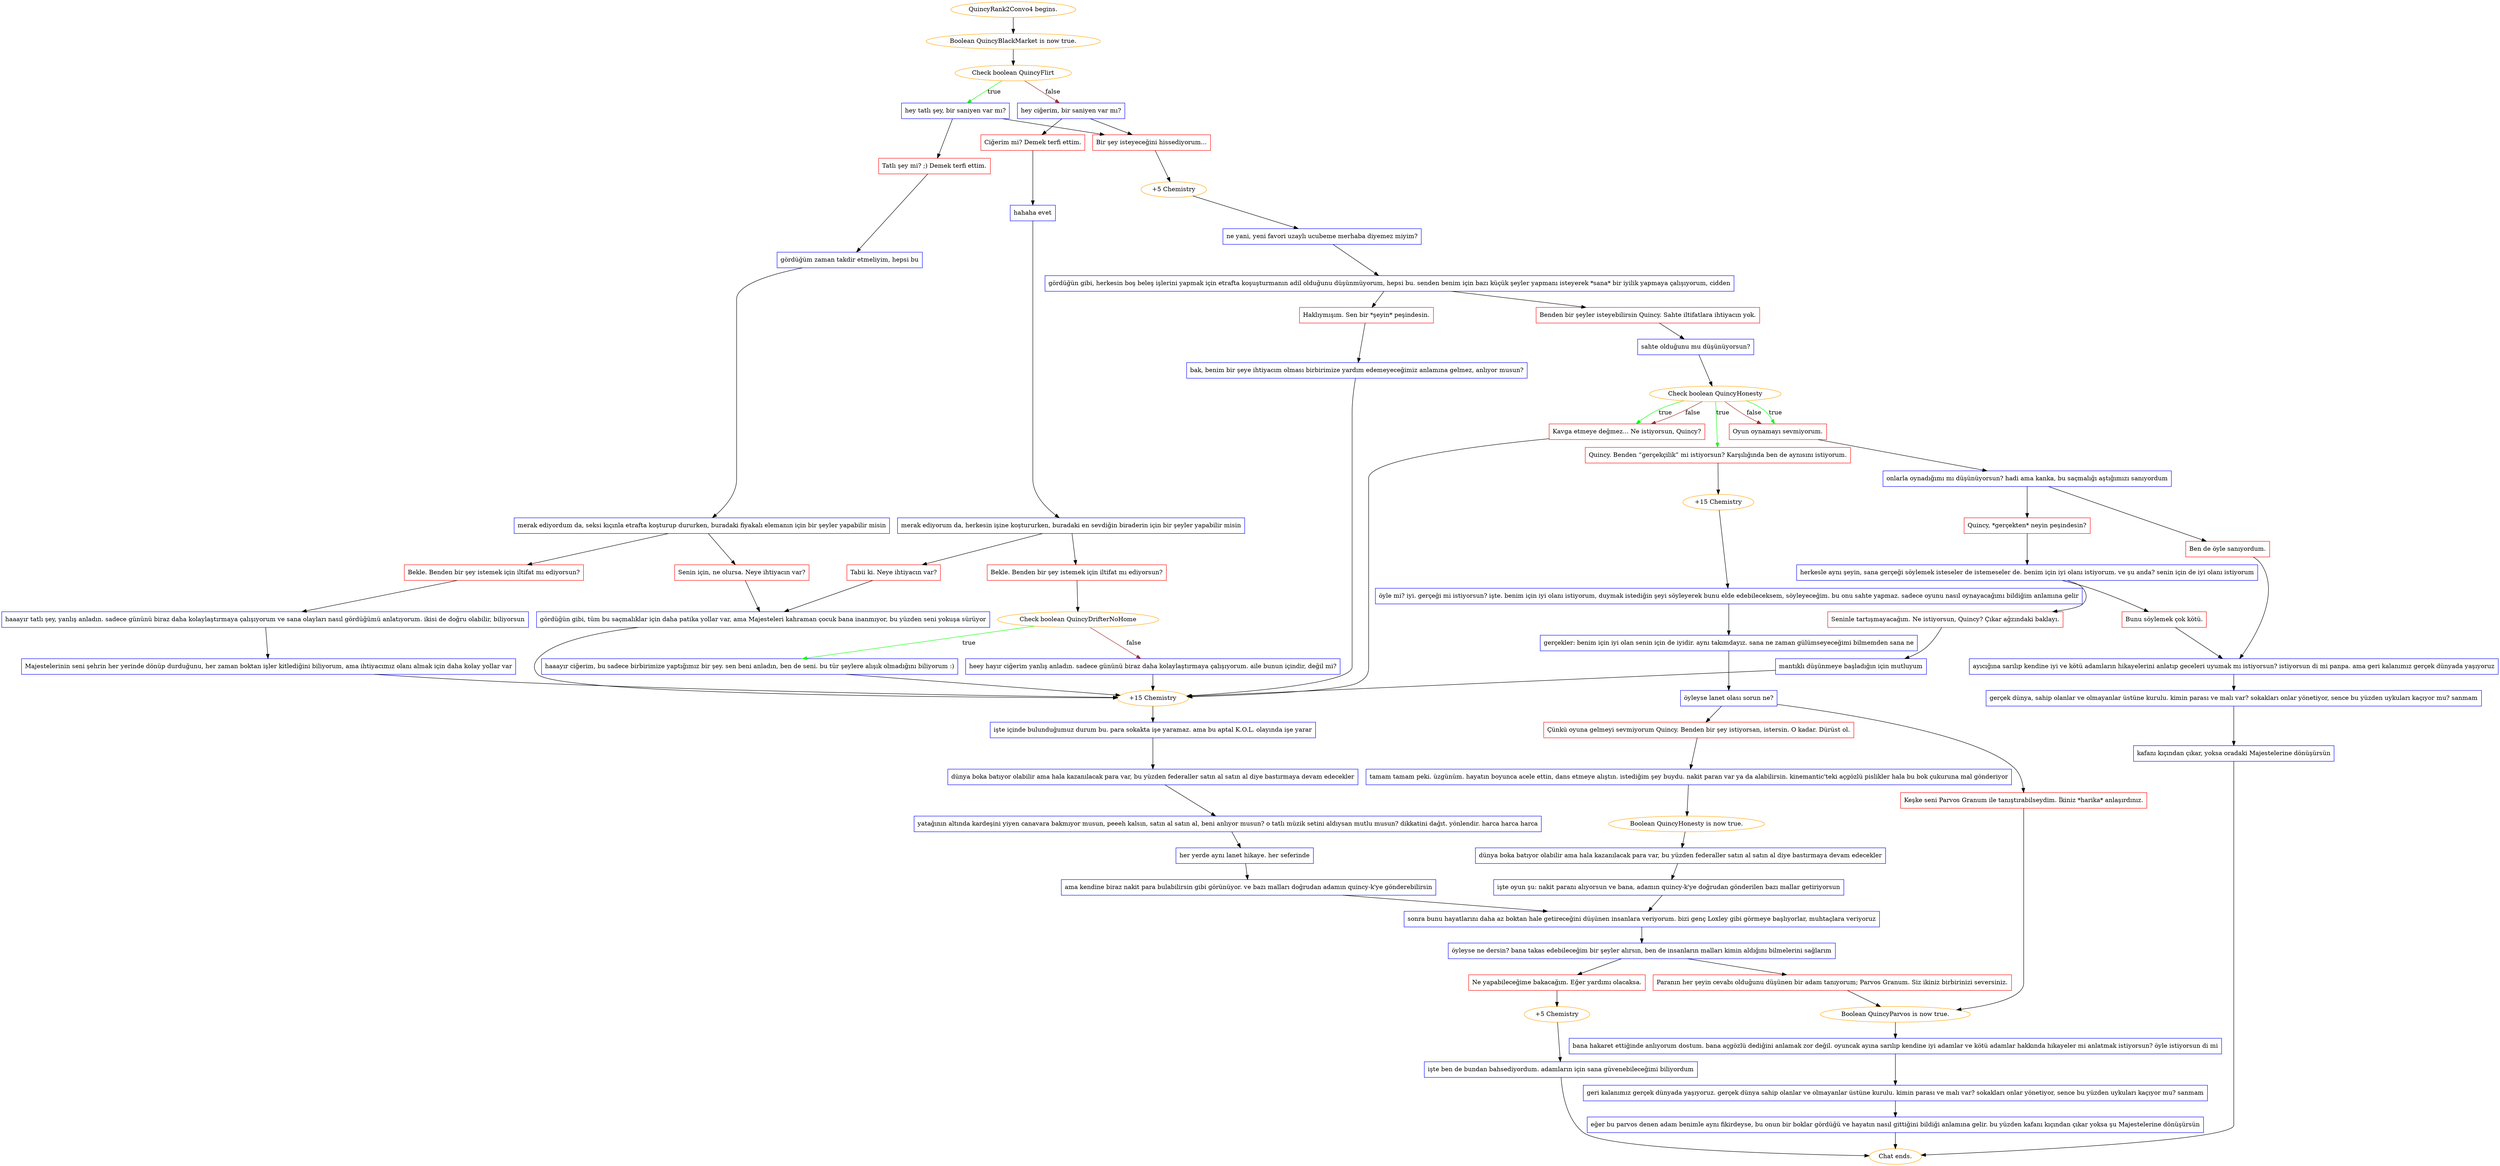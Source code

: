 digraph {
	"QuincyRank2Convo4 begins." [color=orange];
		"QuincyRank2Convo4 begins." -> j3671517917;
	j3671517917 [label="Boolean QuincyBlackMarket is now true.",color=orange];
		j3671517917 -> j3865965441;
	j3865965441 [label="Check boolean QuincyFlirt",color=orange];
		j3865965441 -> j894879276 [label=true,color=green];
		j3865965441 -> j2925590624 [label=false,color=brown];
	j894879276 [label="hey tatlı şey, bir saniyen var mı?",shape=box,color=blue];
		j894879276 -> j1501985483;
		j894879276 -> j2500924982;
	j2925590624 [label="hey ciğerim, bir saniyen var mı?",shape=box,color=blue];
		j2925590624 -> j3469239663;
		j2925590624 -> j2500924982;
	j1501985483 [label="Tatlı şey mi? ;) Demek terfi ettim.",shape=box,color=red];
		j1501985483 -> j204201203;
	j2500924982 [label="Bir şey isteyeceğini hissediyorum...",shape=box,color=red];
		j2500924982 -> j298921547;
	j3469239663 [label="Ciğerim mi? Demek terfi ettim.",shape=box,color=red];
		j3469239663 -> j15685802;
	j204201203 [label="gördüğüm zaman takdir etmeliyim, hepsi bu",shape=box,color=blue];
		j204201203 -> j3821394365;
	j298921547 [label="+5 Chemistry",color=orange];
		j298921547 -> j3684831786;
	j15685802 [label="hahaha evet",shape=box,color=blue];
		j15685802 -> j3663902735;
	j3821394365 [label="merak ediyordum da, seksi kıçınla etrafta koşturup dururken, buradaki fiyakalı elemanın için bir şeyler yapabilir misin",shape=box,color=blue];
		j3821394365 -> j1264979295;
		j3821394365 -> j1547293703;
	j3684831786 [label="ne yani, yeni favori uzaylı ucubeme merhaba diyemez miyim?",shape=box,color=blue];
		j3684831786 -> j2509521586;
	j3663902735 [label="merak ediyorum da, herkesin işine koştururken, buradaki en sevdiğin biraderin için bir şeyler yapabilir misin",shape=box,color=blue];
		j3663902735 -> j442433215;
		j3663902735 -> j2762864693;
	j1264979295 [label="Senin için, ne olursa. Neye ihtiyacın var?",shape=box,color=red];
		j1264979295 -> j1537643769;
	j1547293703 [label="Bekle. Benden bir şey istemek için iltifat mı ediyorsun?",shape=box,color=red];
		j1547293703 -> j766882863;
	j2509521586 [label="gördüğün gibi, herkesin boş beleş işlerini yapmak için etrafta koşuşturmanın adil olduğunu düşünmüyorum, hepsi bu. senden benim için bazı küçük şeyler yapmanı isteyerek *sana* bir iyilik yapmaya çalışıyorum, cidden",shape=box,color=blue];
		j2509521586 -> j2366845307;
		j2509521586 -> j171304602;
	j442433215 [label="Tabii ki. Neye ihtiyacın var?",shape=box,color=red];
		j442433215 -> j1537643769;
	j2762864693 [label="Bekle. Benden bir şey istemek için iltifat mı ediyorsun?",shape=box,color=red];
		j2762864693 -> j3576378402;
	j1537643769 [label="gördüğün gibi, tüm bu saçmalıklar için daha patika yollar var, ama Majesteleri kahraman çocuk bana inanmıyor, bu yüzden seni yokuşa sürüyor",shape=box,color=blue];
		j1537643769 -> j2968139134;
	j766882863 [label="haaayır tatlı şey, yanlış anladın. sadece gününü biraz daha kolaylaştırmaya çalışıyorum ve sana olayları nasıl gördüğümü anlatıyorum. ikisi de doğru olabilir, biliyorsun",shape=box,color=blue];
		j766882863 -> j996290032;
	j2366845307 [label="Haklıymışım. Sen bir *şeyin* peşindesin.",shape=box,color=red];
		j2366845307 -> j2768458646;
	j171304602 [label="Benden bir şeyler isteyebilirsin Quincy. Sahte iltifatlara ihtiyacın yok.",shape=box,color=red];
		j171304602 -> j2112944661;
	j3576378402 [label="Check boolean QuincyDrifterNoHome",color=orange];
		j3576378402 -> j502067566 [label=true,color=green];
		j3576378402 -> j2188240892 [label=false,color=brown];
	j2968139134 [label="+15 Chemistry",color=orange];
		j2968139134 -> j2052514062;
	j996290032 [label="Majestelerinin seni şehrin her yerinde dönüp durduğunu, her zaman boktan işler kitlediğini biliyorum, ama ihtiyacımız olanı almak için daha kolay yollar var",shape=box,color=blue];
		j996290032 -> j2968139134;
	j2768458646 [label="bak, benim bir şeye ihtiyacım olması birbirimize yardım edemeyeceğimiz anlamına gelmez, anlıyor musun?",shape=box,color=blue];
		j2768458646 -> j2968139134;
	j2112944661 [label="sahte olduğunu mu düşünüyorsun?",shape=box,color=blue];
		j2112944661 -> j3330925528;
	j502067566 [label="haaayır ciğerim, bu sadece birbirimize yaptığımız bir şey. sen beni anladın, ben de seni. bu tür şeylere alışık olmadığını biliyorum :)",shape=box,color=blue];
		j502067566 -> j2968139134;
	j2188240892 [label="heey hayır ciğerim yanlış anladın. sadece gününü biraz daha kolaylaştırmaya çalışıyorum. aile bunun içindir, değil mi?",shape=box,color=blue];
		j2188240892 -> j2968139134;
	j2052514062 [label="işte içinde bulunduğumuz durum bu. para sokakta işe yaramaz. ama bu aptal K.O.L. olayında işe yarar",shape=box,color=blue];
		j2052514062 -> j2275635152;
	j3330925528 [label="Check boolean QuincyHonesty",color=orange];
		j3330925528 -> j3677989250 [label=true,color=green];
		j3330925528 -> j224907920 [label=true,color=green];
		j3330925528 -> j2087938607 [label=true,color=green];
		j3330925528 -> j224907920 [label=false,color=brown];
		j3330925528 -> j2087938607 [label=false,color=brown];
	j2275635152 [label="dünya boka batıyor olabilir ama hala kazanılacak para var, bu yüzden federaller satın al satın al diye bastırmaya devam edecekler",shape=box,color=blue];
		j2275635152 -> j381418057;
	j3677989250 [label="Quincy. Benden “gerçekçilik” mi istiyorsun? Karşılığında ben de aynısını istiyorum.",shape=box,color=red];
		j3677989250 -> j2367159274;
	j224907920 [label="Oyun oynamayı sevmiyorum.",shape=box,color=red];
		j224907920 -> j2475720232;
	j2087938607 [label="Kavga etmeye değmez... Ne istiyorsun, Quincy?",shape=box,color=red];
		j2087938607 -> j2968139134;
	j381418057 [label="yatağının altında kardeşini yiyen canavara bakmıyor musun, peeeh kalsın, satın al satın al, beni anlıyor musun? o tatlı müzik setini aldıysan mutlu musun? dikkatini dağıt. yönlendir. harca harca harca",shape=box,color=blue];
		j381418057 -> j1139164520;
	j2367159274 [label="+15 Chemistry",color=orange];
		j2367159274 -> j2656562948;
	j2475720232 [label="onlarla oynadığımı mı düşünüyorsun? hadi ama kanka, bu saçmalığı aştığımızı sanıyordum",shape=box,color=blue];
		j2475720232 -> j2434865454;
		j2475720232 -> j2871328434;
	j1139164520 [label="her yerde aynı lanet hikaye. her seferinde",shape=box,color=blue];
		j1139164520 -> j389322867;
	j2656562948 [label="öyle mi? iyi. gerçeği mi istiyorsun? işte. benim için iyi olanı istiyorum, duymak istediğin şeyi söyleyerek bunu elde edebileceksem, söyleyeceğim. bu onu sahte yapmaz. sadece oyunu nasıl oynayacağımı bildiğim anlamına gelir",shape=box,color=blue];
		j2656562948 -> j317643381;
	j2434865454 [label="Ben de öyle sanıyordum.",shape=box,color=red];
		j2434865454 -> j2285953138;
	j2871328434 [label="Quincy, *gerçekten* neyin peşindesin?",shape=box,color=red];
		j2871328434 -> j1158944805;
	j389322867 [label="ama kendine biraz nakit para bulabilirsin gibi görünüyor. ve bazı malları doğrudan adamın quincy-k'ye gönderebilirsin",shape=box,color=blue];
		j389322867 -> j3915379425;
	j317643381 [label="gerçekler: benim için iyi olan senin için de iyidir. aynı takımdayız. sana ne zaman gülümseyeceğimi bilmemden sana ne",shape=box,color=blue];
		j317643381 -> j863247263;
	j2285953138 [label="ayıcığına sarılıp kendine iyi ve kötü adamların hikayelerini anlatıp geceleri uyumak mı istiyorsun? istiyorsun di mi panpa. ama geri kalanımız gerçek dünyada yaşıyoruz",shape=box,color=blue];
		j2285953138 -> j2132761523;
	j1158944805 [label="herkesle aynı şeyin, sana gerçeği söylemek isteseler de istemeseler de. benim için iyi olanı istiyorum. ve şu anda? senin için de iyi olanı istiyorum",shape=box,color=blue];
		j1158944805 -> j1770110699;
		j1158944805 -> j1843043830;
	j3915379425 [label="sonra bunu hayatlarını daha az boktan hale getireceğini düşünen insanlara veriyorum. bizi genç Loxley gibi görmeye başlıyorlar, muhtaçlara veriyoruz",shape=box,color=blue];
		j3915379425 -> j4041593648;
	j863247263 [label="öyleyse lanet olası sorun ne?",shape=box,color=blue];
		j863247263 -> j3652001325;
		j863247263 -> j1968138679;
	j2132761523 [label="gerçek dünya, sahip olanlar ve olmayanlar üstüne kurulu. kimin parası ve malı var? sokakları onlar yönetiyor, sence bu yüzden uykuları kaçıyor mu? sanmam",shape=box,color=blue];
		j2132761523 -> j1770269994;
	j1770110699 [label="Bunu söylemek çok kötü.",shape=box,color=red];
		j1770110699 -> j2285953138;
	j1843043830 [label="Seninle tartışmayacağım. Ne istiyorsun, Quincy? Çıkar ağzındaki baklayı.",shape=box,color=red];
		j1843043830 -> j4057276682;
	j4041593648 [label="öyleyse ne dersin? bana takas edebileceğim bir şeyler alırsın, ben de insanların malları kimin aldığını bilmelerini sağlarım",shape=box,color=blue];
		j4041593648 -> j652306944;
		j4041593648 -> j2058779877;
	j3652001325 [label="Keşke seni Parvos Granum ile tanıştırabilseydim. İkiniz *harika* anlaşırdınız.",shape=box,color=red];
		j3652001325 -> j1338506570;
	j1968138679 [label="Çünkü oyuna gelmeyi sevmiyorum Quincy. Benden bir şey istiyorsan, istersin. O kadar. Dürüst ol.",shape=box,color=red];
		j1968138679 -> j1511389508;
	j1770269994 [label="kafanı kıçından çıkar, yoksa oradaki Majestelerine dönüşürsün",shape=box,color=blue];
		j1770269994 -> "Chat ends.";
	j4057276682 [label="mantıklı düşünmeye başladığın için mutluyum",shape=box,color=blue];
		j4057276682 -> j2968139134;
	j652306944 [label="Ne yapabileceğime bakacağım. Eğer yardımı olacaksa.",shape=box,color=red];
		j652306944 -> j48026959;
	j2058779877 [label="Paranın her şeyin cevabı olduğunu düşünen bir adam tanıyorum; Parvos Granum. Siz ikiniz birbirinizi seversiniz.",shape=box,color=red];
		j2058779877 -> j1338506570;
	j1338506570 [label="Boolean QuincyParvos is now true.",color=orange];
		j1338506570 -> j3425717361;
	j1511389508 [label="tamam tamam peki. üzgünüm. hayatın boyunca acele ettin, dans etmeye alıştın. istediğim şey buydu. nakit paran var ya da alabilirsin. kinemantic'teki açgözlü pislikler hala bu bok çukuruna mal gönderiyor",shape=box,color=blue];
		j1511389508 -> j2802659067;
	"Chat ends." [color=orange];
	j48026959 [label="+5 Chemistry",color=orange];
		j48026959 -> j2783229725;
	j3425717361 [label="bana hakaret ettiğinde anlıyorum dostum. bana açgözlü dediğini anlamak zor değil. oyuncak ayına sarılıp kendine iyi adamlar ve kötü adamlar hakkında hikayeler mi anlatmak istiyorsun? öyle istiyorsun di mi",shape=box,color=blue];
		j3425717361 -> j1646524313;
	j2802659067 [label="Boolean QuincyHonesty is now true.",color=orange];
		j2802659067 -> j535462790;
	j2783229725 [label="işte ben de bundan bahsediyordum. adamların için sana güvenebileceğimi biliyordum",shape=box,color=blue];
		j2783229725 -> "Chat ends.";
	j1646524313 [label="geri kalanımız gerçek dünyada yaşıyoruz. gerçek dünya sahip olanlar ve olmayanlar üstüne kurulu. kimin parası ve malı var? sokakları onlar yönetiyor, sence bu yüzden uykuları kaçıyor mu? sanmam",shape=box,color=blue];
		j1646524313 -> j19190612;
	j535462790 [label="dünya boka batıyor olabilir ama hala kazanılacak para var, bu yüzden federaller satın al satın al diye bastırmaya devam edecekler",shape=box,color=blue];
		j535462790 -> j2182267757;
	j19190612 [label="eğer bu parvos denen adam benimle aynı fikirdeyse, bu onun bir boklar gördüğü ve hayatın nasıl gittiğini bildiği anlamına gelir. bu yüzden kafanı kıçından çıkar yoksa şu Majestelerine dönüşürsün",shape=box,color=blue];
		j19190612 -> "Chat ends.";
	j2182267757 [label="işte oyun şu: nakit paranı alıyorsun ve bana, adamın quincy-k'ye doğrudan gönderilen bazı mallar getiriyorsun",shape=box,color=blue];
		j2182267757 -> j3915379425;
}